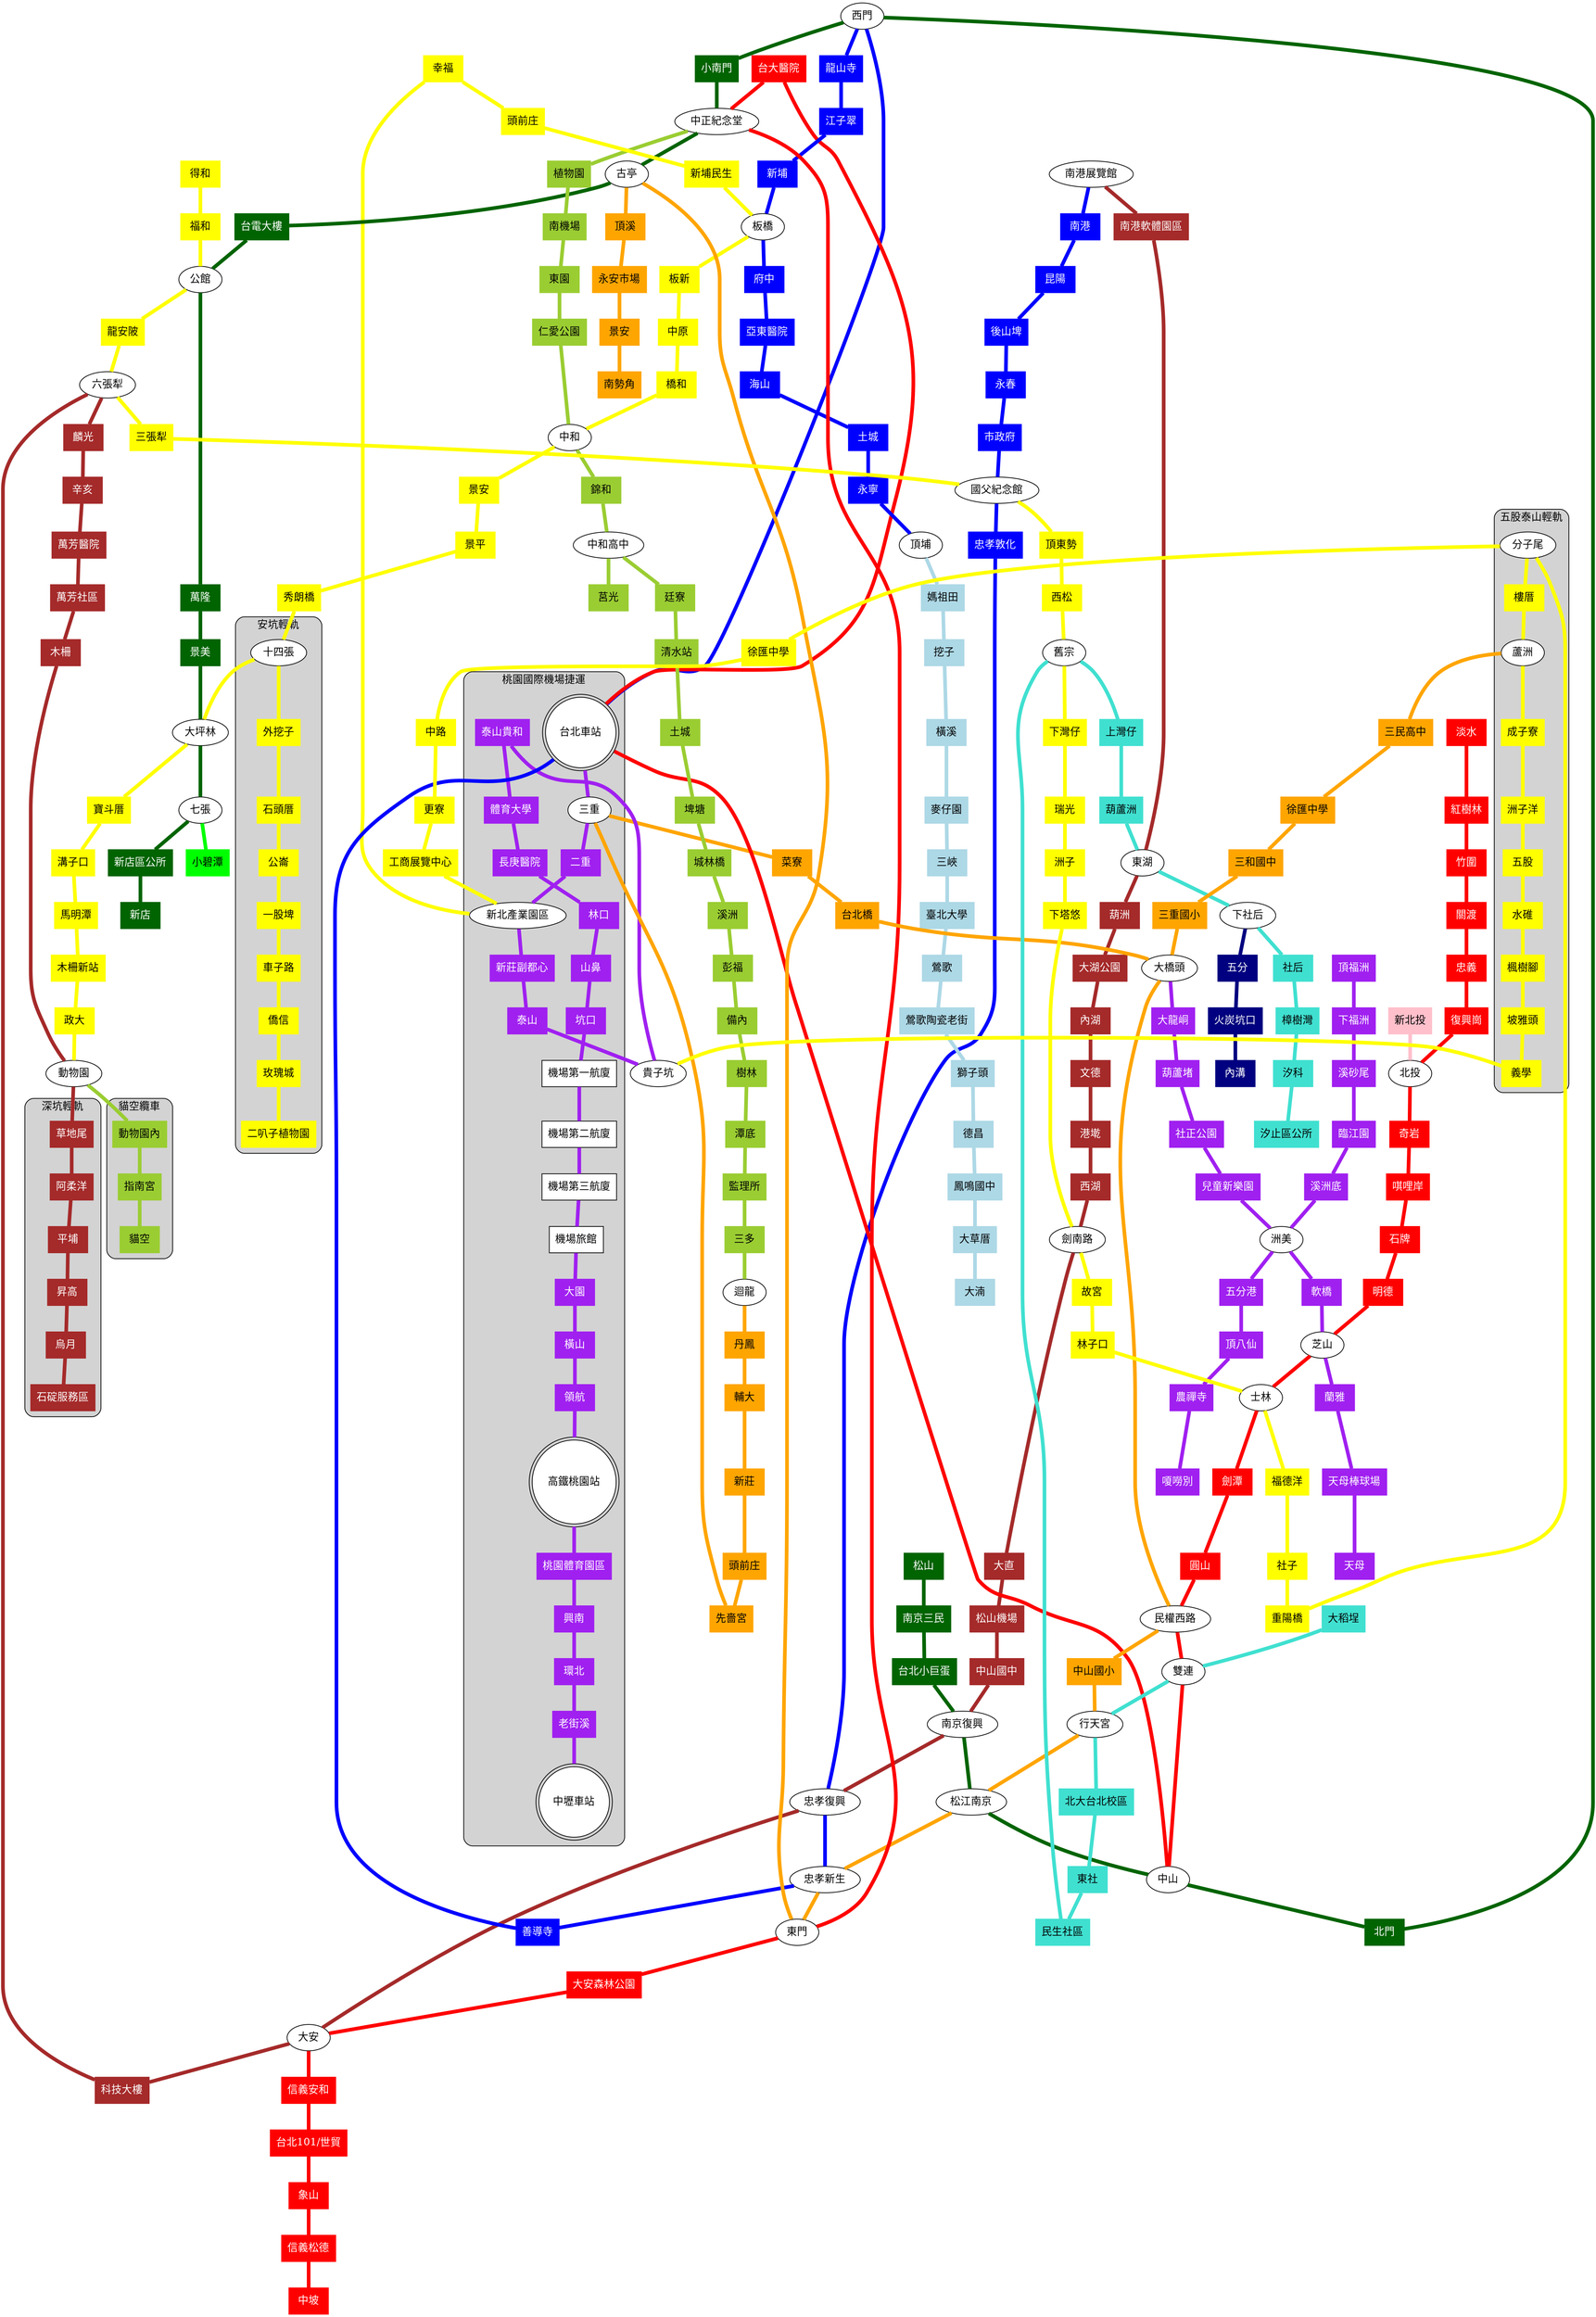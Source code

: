 graph taipei_mrt {
    node [shape=box, style=filled]
    edge [penwidth=5]

    node [color=purple, fontcolor=white]
    subgraph cluster_4 {
        label="桃園國際機場捷運"
        style="rounded,filled"
        node [color=purple, fontcolor=white]

        A1_BL7_R13 [label="台北車站", shape=doublecircle, color=black, fontcolor=black, fillcolor=white]
        A2_O5 [label="三重", shape=ellipse, color=black, fontcolor=black, fillcolor=white]
        A2a [label="二重"]
        A3_Y19 [label="新北產業園區", shape=ellipse, color=black, fontcolor=black, fillcolor=white]
        A4 [label="新莊副都心"]
        A5 [label="泰山"]
    }
    A5a_W8 [label="貴子坑", shape=ellipse, color=black, fontcolor=black, fillcolor=white]
    subgraph cluster_4 {
        label="桃園國際機場捷運"
        style="rounded,filled"
        node [color=purple, fontcolor=white]

        A6 [label="泰山貴和"]
        A7 [label="體育大學"]
        A8 [label="長庚醫院"]
        A9 [label="林口"]
        A10 [label="山鼻"]
        A11 [label="坑口"]
        A12 [label="機場第一航廈", color=black, fontcolor=black, fillcolor=white]
        A13 [label="機場第二航廈", color=black, fontcolor=black, fillcolor=white]
        A14 [label="機場第三航廈", color=black, fontcolor=black, fillcolor=white]
        A14a [label="機場旅館", color=black, fontcolor=black, fillcolor=white]
        A15 [label="大園"]
        A16 [label="橫山"]
        A17 [label="領航"]
        A18 [label="高鐵桃園站", shape=doublecircle, color=black, fontcolor=black, fillcolor=white]
        A19 [label="桃園體育園區"]
        A20 [label="興南"]
        A21 [label="環北"]
        A22 [label="老街溪"]
        A23 [label="中壢車站", shape=doublecircle, color=black, fontcolor=black, fillcolor=white]
    }

    edge [color=purple]
    A1_BL7_R13 -- A2_O5 -- A2a -- A3_Y19 -- A4 -- A5 -- A5a_W8 -- A6 -- A7 -- A8 -- A9 -- A10 -- A11 -- A12 -- A13 -- A14 -- A14a -- A15 -- A16 -- A17 -- A18 -- A19 -- A20 -- A21 -- A22 -- A23

    node [color=blue, fontcolor=white]
    BL18_B11 [label="南港展覽館", shape=ellipse, color=black, fontcolor=black, fillcolor=white]
    BL17 [label="南港"]
    BL16 [label="昆陽"]
    BL15 [label="後山埤"]
    BL14 [label="永春"]
    BL13 [label="市政府"]
    BL12_Y37 [label="國父紀念館", shape=ellipse, color=black, fontcolor=black, fillcolor=white]
    BL11 [label="忠孝敦化"]
    BL10_BR4 [label="忠孝復興", shape=ellipse, color=black, fontcolor=black, fillcolor=white]
    BL9_O13 [label="忠孝新生", shape=ellipse, color=black, fontcolor=black, fillcolor=white]
    BL8 [label="善導寺"]
    A1_BL7_R13 [label="台北車站", shape=doublecircle, color=black, fontcolor=black, fillcolor=white]
    BL6_G13 [label="西門", shape=ellipse, color=black, fontcolor=black, fillcolor=white]
    BL5 [label="龍山寺"]
    BL4 [label="江子翠"]
    BL3 [label="新埔"]
    B2_Y15 [label="板橋", shape=ellipse, color=black, fontcolor=black, fillcolor=white]
    BL1 [label="府中"]
    BL40 [label="亞東醫院"]
    BL39 [label="海山"]
    BL38 [label="土城"]
    BL37 [label="永寧"]
    BL36_LB01 [label="頂埔", shape=ellipse, color=black, fontcolor=black, fillcolor=white]

    edge [color=blue]
    BL18_B11 -- BL17 -- BL16 -- BL15 -- BL14-- BL13 -- BL12_Y37 -- BL11 -- BL10_BR4 -- BL9_O13 -- BL8 -- A1_BL7_R13 -- BL6_G13 -- BL5 -- BL4 -- BL3 -- B2_Y15 -- BL1 -- BL40 -- BL39 -- BL38 -- BL37 -- BL36_LB01

    node [color=brown, fontcolor=white]
    BL18_B11 [label="南港展覽館", shape=ellipse, color=black, fontcolor=black, fillcolor=white]
    B10 [label="南港軟體園區"]
    B9_SB10 [label="東湖", shape=ellipse, color=black, fontcolor=black, fillcolor=white]
    B8 [label="葫洲"]
    B7 [label="大湖公園"]
    B6 [label="內湖"]
    B5 [label="文德"]
    B4 [label="港墘"]
    B3 [label="西湖"]
    B2_Y29 [label="劍南路", shape=ellipse, color=black, fontcolor=black, fillcolor=white]
    B1 [label="大直"]
    BR1 [label="松山機場"]
    BR2 [label="中山國中"]
    BR3_G18 [label="南京復興", shape=ellipse, color=black, fontcolor=black, fillcolor=white]
    BL10_BR4 [label="忠孝復興", shape=ellipse, color=black, fontcolor=black, fillcolor=white]
    BR5_R8 [label="大安", shape=ellipse, color=black, fontcolor=black, fillcolor=white]
    BR6 [label="科技大樓"]
    BR7_Y39 [label="六張犁", shape=ellipse, color=black, fontcolor=black, fillcolor=white]
    BR8 [label="麟光"]
    BR9 [label="辛亥"]
    BR10 [label="萬芳醫院"]
    BR11 [label="萬芳社區"]
    BR12 [label="木柵"]
    BR13_GLA0_S1_Y1 [label="動物園", shape=ellipse, color=black, fontcolor=black, fillcolor=white]

    edge [color=brown]
    BL18_B11 -- B10 -- B9_SB10 -- B8 -- B7 -- B6 -- B5 -- B4 -- B3 -- B2_Y29 -- B1 -- BR1 -- BR2 -- BR3_G18 -- BL10_BR4 -- BR5_R8 -- BR6 -- BR7_Y39 -- BR8 -- BR9 -- BR10 -- BR11 -- BR12 -- BR13_GLA0_S1_Y1

    node [color=darkgreen, fontcolor=white]
    G22 [label="松山"]
    G21 [label="南京三民"]
    G19 [label="台北小巨蛋"]
    BR3_G18 [label="南京復興", shape=ellipse, color=black, fontcolor=black, fillcolor=white]
    O12_G17 [label="松江南京", shape=ellipse, color=black, fontcolor=black, fillcolor=white]
    G16_R14 [label="中山", shape=ellipse, color=black, fontcolor=black, fillcolor=white]
    G14 [label="北門"]
    BL6_G13 [label="西門", shape=ellipse, color=black, fontcolor=black, fillcolor=white]
    G12 [label="小南門"]
    G11_LG01_R11 [label="中正紀念堂", shape=ellipse, color=black, fontcolor=black, fillcolor=white]
    G10_O15 [label="古亭", shape=ellipse, color=black, fontcolor=black, fillcolor=white]
    G9 [label="台電大樓"]
    G7_Y41 [label="公館", shape=ellipse, color=black, fontcolor=black, fillcolor=white]
    G6 [label="萬隆"]
    G5 [label="景美"]
    G4_Y6 [label="大坪林", shape=ellipse, color=black, fontcolor=black, fillcolor=white]
    G3 [label="七張", shape=ellipse, color=black, fontcolor=black, fillcolor=white]
    G2 [label="新店區公所"]
    G1 [label="新店"]
    node [color=green, fontcolor=black]
    G1A [label="小碧潭"]

    edge [color=darkgreen]
    G22 -- G21 -- G19 -- BR3_G18 -- O12_G17 -- G16_R14 -- G14 -- BL6_G13 -- G12 -- G11_LG01_R11 -- G10_O15 -- G9 -- G7_Y41 -- G6 -- G5 -- G4_Y6 -- G3 -- G2 -- G1
    edge [color=green]
    G3 -- G1A

    node [color=yellow, fontcolor=black]
    subgraph cluster_2 {
        label="安坑輕軌"
        style="rounded,filled"
        node [color=yellow, fontcolor=black]

        K9_Y7 [label="十四張", shape=ellipse, color=black, fontcolor=black, fillcolor=white]
        K8 [label="外挖子"]
        K7 [label="石頭厝"]
        K6 [label="公崙"]
        K5 [label="一股埤"]
        K4 [label="車子路"]
        K3 [label="僑信"]
        K2 [label="玫瑰城"]
        K1 [label="二叭子植物園"]
    }

    edge [color=yellow]
    K9_Y7 -- K8 -- K7 -- K6 -- K5 -- K4 -- K3 -- K2 -- K1

    node [color=lightblue, fontcolor=black]
    BL36_LB01 [label="頂埔", shape=ellipse, color=black, fontcolor=black, fillcolor=white]
    LB02 [label="媽祖田"]
    LB03 [label="挖子"]
    LB04 [label="橫溪"]
    LB05 [label="麥仔園"]
    LB06 [label="三峽"]
    LB07 [label="臺北大學"]
    LB08 [label="鶯歌"]
    LB09 [label="鶯歌陶瓷老街"]
    LB10 [label="獅子頭"]
    LB11 [label="德昌"]
    LB12 [label="鳳鳴國中"]
    LB13 [label="大草厝"]
    LB14 [label="大湳"]

    edge [color=lightblue]
    BL36_LB01 -- LB02 -- LB03 -- LB04 -- LB05 -- LB06 -- LB07 -- LB08 -- LB09 -- LB10 -- LB11 -- LB12 -- LB13 -- LB14

    node [color=yellowgreen, fontcolor=black]
    G11_LG01_R11 [label="中正紀念堂", shape=ellipse, color=black, fontcolor=black, fillcolor=white]
    LG02 [label="植物園"]
    LG03 [label="南機場"]
    LG04 [label="東園"]
    LG05 [label="仁愛公園"]
    LG06_Y11 [label="中和", shape=ellipse, color=black, fontcolor=black, fillcolor=white]
    LG07 [label="錦和"]
    LG08 [label="中和高中", shape=ellipse, color=black, fontcolor=black, fillcolor=white]
    LG09 [label="廷寮"]
    LG10 [label="清水站"]
    LG11 [label="土城"]
    LG12 [label="埤塘"]
    LG13 [label="城林橋"]
    LG14 [label="溪洲"]
    LG15 [label="彭福"]
    LG16 [label="備內"]
    LG17 [label="樹林"]
    LG18 [label="潭底"]
    LG19 [label="監理所"]
    LG20 [label="三多"]
    LG21_O59 [label="迴龍", shape=ellipse, color=black, fontcolor=black, fillcolor=white]
    LG08A [label="莒光"]

    edge [color=yellowgreen]
    G11_LG01_R11 -- LG02 -- LG03 -- LG04 -- LG05 -- LG06_Y11 -- LG07 -- LG08 -- LG09 -- LG10 -- LG11 -- LG12 -- LG13 -- LG14 -- LG15 -- LG16 -- LG17 -- LG18 -- LG19 -- LG20 -- LG21_O59
    LG08 -- LG08A

    node [color=purple, fontcolor=white]
    LR01 [label="頂福洲"]
    LR02 [label="下福洲"]
    LR03 [label="溪砂尾"]
    LR04 [label="臨江園"]
    LR05 [label="溪洲底"]
    L005_LR06 [label="洲美", shape=ellipse, color=black, fontcolor=black, fillcolor=white]
    LR07 [label="軟橋"]
    LR08_R21 [label="芝山", shape=ellipse, color=black, fontcolor=black, fillcolor=white]
    LR09 [label="蘭雅"]
    LR10 [label="天母棒球場"]
    LR11 [label="天母"]
    L001_O8 [label="大橋頭", shape=ellipse, color=black, fontcolor=black, fillcolor=white]
    L002 [label="大龍峒"]
    L003 [label="葫蘆堵"]
    L004 [label="社正公園"]
    L004_P [label="兒童新樂園"]
    L005_LR06 [label="洲美", shape=ellipse, color=black, fontcolor=black, fillcolor=white]
    L006 [label="五分港"]
    L007 [label="頂八仙"]
    L008 [label="農禪寺"]
    L009 [label="嗄嘮別"]

    edge [color=purple]
    LR01 -- LR02 -- LR03 -- LR04 -- LR05 -- L005_LR06 -- LR07 -- LR08_R21 -- LR09 -- LR10 -- LR11
    L001_O8 -- L002 -- L003 -- L004 -- L004_P -- L005_LR06 -- L006 -- L007 -- L008 -- L009

    node [color=orange, fontcolor=black]
    O43_W1 [label="蘆洲", shape=ellipse, color=black, fontcolor=black, fillcolor=white]
    O44 [label="三民高中"]
    O45 [label="徐匯中學"]
    O46 [label="三和國中"]
    O47 [label="三重國小"]
    LG21_O59 [label="迴龍", shape=ellipse, color=black, fontcolor=black, fillcolor=white]
    O60 [label="丹鳳"]
    O1 [label="輔大"]
    O2 [label="新莊"]
    O3 [label="頭前庄"]
    O4 [label="先嗇宮"]
    A2_O5 [label="三重"]
    O6 [label="菜寮"]
    O7 [label="台北橋"]
    L001_O8 [label="大橋頭", shape=ellipse, color=black, fontcolor=black, fillcolor=white]
    O9_R16 [label="民權西路", shape=ellipse, color=black, fontcolor=black, fillcolor=white]
    O10 [label="中山國小"]
    O11_SB03 [label="行天宮", shape=ellipse, color=black, fontcolor=black, fillcolor=white]
    O12_G17 [label="松江南京", shape=ellipse, color=black, fontcolor=black, fillcolor=white]
    BL9_O13 [label="忠孝新生", shape=ellipse, color=black, fontcolor=black, fillcolor=white]
    O14_R10 [label="東門", shape=ellipse, color=black, fontcolor=black, fillcolor=white]
    G10_O15 [label="古亭", shape=ellipse, color=black, fontcolor=black, fillcolor=white]
    O16 [label="頂溪"]
    O17 [label="永安市場"]
    O18 [label="景安"]
    O19 [label="南勢角"]

    edge [color=orange]
    O43_W1 -- O44 -- O45 -- O46 -- O47 -- L001_O8
    LG21_O59 -- O60 -- O1 -- O2 -- O3 -- O4 -- A2_O5 -- O6 -- O7 -- L001_O8 -- O9_R16 -- O10 -- O11_SB03 -- O12_G17 -- BL9_O13 -- O14_R10 -- G10_O15 -- O16 -- O17 -- O18 -- O19

    node [color=pink, fontcolor=black]
    R27 [label="新北投"]
    node [color=red, fontcolor=white]
    R33 [label="淡水"]
    R32 [label="紅樹林"]
    R31 [label="竹圍"]
    R30 [label="關渡"]
    R29 [label="忠義"]
    R28 [label="復興崗"]
    R26 [label="北投", shape=ellipse, color=black, fontcolor=black, fillcolor=white]
    R25 [label="奇岩"]
    R24 [label="唭哩岸"]
    R23 [label="石牌"]
    R22 [label="明德"]
    LR08_R21 [label="芝山", shape=ellipse, color=black, fontcolor=black, fillcolor=white]
    R20_Y26 [label="士林", shape=ellipse, color=black, fontcolor=black, fillcolor=white]
    R18A [label="劍潭"]
    R17 [label="圓山"]
    O9_R16 [label="民權西路", shape=ellipse, color=black, fontcolor=black, fillcolor=white]
    R15_SB02 [label="雙連", shape=ellipse, color=black, fontcolor=black, fillcolor=white]
    G16_R14 [label="中山", shape=ellipse, color=black, fontcolor=black, fillcolor=white]
    A1_BL7_R13 [label="台北車站", shape=doublecircle, color=black, fontcolor=black, fillcolor=white]
    R12 [label="台大醫院"]
    G11_LG01_R11 [label="中正紀念堂", shape=ellipse, color=black, fontcolor=black, fillcolor=white]
    O14_R10 [label="東門", shape=ellipse, color=black, fontcolor=black, fillcolor=white]
    R9 [label="大安森林公園"]
    BR5_R8 [label="大安", shape=ellipse, color=black, fontcolor=black, fillcolor=white]
    R7 [label="信義安和"]
    R6 [label="台北101/世貿"]
    R5 [label="象山"]
    R4 [label="信義松德"]
    R3 [label="中坡"]

    edge [color=red]
    R33 -- R32 -- R31 -- R30 -- R29 -- R28 -- R26 -- R25 -- R24 -- R23 -- R22 -- LR08_R21 -- R20_Y26 -- R18A -- R17 -- O9_R16 -- R15_SB02 -- G16_R14 -- A1_BL7_R13 -- R12 -- G11_LG01_R11 -- O14_R10 -- R9 -- BR5_R8 -- R7 -- R6 -- R5 -- R4 -- R3
    edge [color=pink]
    R27 -- R26

    node [color=brown, fontcolor=white]
    BR13_GLA0_S1_Y1 [label="動物園"]
    subgraph cluster_0 {
        label="深坑輕軌"
        style="rounded,filled"
        node [color=brown, fontcolor=white]

        S2 [label="草地尾"]
        S3 [label="阿柔洋"]
        S4 [label="平埔"]
        S5 [label="昇高"]
        S6 [label="烏月"]
        S7 [label="石碇服務區"]
    }

    edge [color=brown]
    BR13_GLA0_S1_Y1 -- S2 -- S3 -- S4 -- S5 -- S6 -- S7

    node [color=yellowgreen, fontcolor=black]
    BR13_GLA0_S1_Y1 [label="動物園"]
    subgraph cluster_1 {
        label="貓空纜車"
        style="rounded,filled"
        node [color=yellowgreen, fontcolor=black]

        GLA1 [label="動物園內"]
        GLA2 [label="指南宮"]
        GLA3 [label="貓空"]
    }

    edge [color=yellowgreen]
    BR13_GLA0_S1_Y1 -- GLA1 -- GLA2 -- GLA3

    node [color=turquoise, fontcolor=black]
    SB01 [label="大稻埕"]
    R15_SB02 [label="雙連", shape=ellipse, color=black, fontcolor=black, fillcolor=white]
    O11_SB03 [label="行天宮", shape=ellipse, color=black, fontcolor=black, fillcolor=white]
    SB04 [label="北大台北校區"]
    SB05 [label="東社"]
    SB06 [label="民生社區"]
    SB07_Y34 [label="舊宗", shape=ellipse, color=black, fontcolor=black, fillcolor=white]
    SB08 [label="上灣仔"]
    SB09 [label="葫蘆洲"]
    B9_SB10 [label="東湖", shape=ellipse, color=black, fontcolor=black, fillcolor=white]
    SB11 [label="下社后", shape=ellipse, color=black, fontcolor=black, fillcolor=white]
    SB12 [label="社后"]
    SB13 [label="樟樹灣"]
    SB14 [label="汐科"]
    SB15 [label="汐止區公所"]
    node [color=navy, fontcolor=white]
    SB11A [label="五分"]
    SB11B [label="火炭坑口"]
    SB11C [label="內溝"]

    edge [color=turquoise]
    SB01 -- R15_SB02 -- O11_SB03 -- SB04 -- SB05 -- SB06 -- SB07_Y34 -- SB08 -- SB09 -- B9_SB10 -- SB11 -- SB12 -- SB13 -- SB14 -- SB15
    edge [color=navy]
    SB11 -- SB11A -- SB11B -- SB11C

    node [color=yellow, fontcolor=black]
    Y43 [label="得和"]
    Y42 [label="福和"]
    G7_Y41 [label="公館", shape=ellipse, color=black, fontcolor=black, fillcolor=white]
    Y40 [label="龍安陂"]
    BR7_Y39 [label="六張犁", shape=ellipse, color=black, fontcolor=black, fillcolor=white]
    Y38 [label="三張犁"]
    BL12_Y37 [label="國父紀念館", shape=ellipse, color=black, fontcolor=black, fillcolor=white]
    Y36 [label="頂東勢"]
    Y35 [label="西松"]
    SB07_Y34 [label="舊宗", shape=ellipse, color=black, fontcolor=black, fillcolor=white]
    Y33 [label="下灣仔"]
    Y32 [label="瑞光"]
    Y31 [label="洲子"]
    Y30 [label="下塔悠"]
    B2_Y29 [label="劍南路", shape=ellipse, color=black, fontcolor=black, fillcolor=white]
    Y28 [label="故宮"]
    Y27 [label="林子口"]
    R20_Y26 [label="士林", shape=ellipse, color=black, fontcolor=black, fillcolor=white]
    Y25 [label="福德洋"]
    Y24 [label="社子"]
    Y23 [label="重陽橋"]
    Y22_W1A [label="分子尾", shape=ellipse, color=black, fontcolor=black, fillcolor=white]
    Y21 [label="徐匯中學"]
    Y20 [label="中路"]
    Y19B [label="更寮"]
    Y19A [label="工商展覽中心"]
    A3_Y19 [label="新北產業園區"]
    Y18 [label="幸福"]
    Y17 [label="頭前庄"]
    Y16 [label="新埔民生"]
    B2_Y15 [label="板橋", shape=ellipse, color=black, fontcolor=black, fillcolor=white]
    Y14 [label="板新"]
    Y13 [label="中原"]
    Y12 [label="橋和"]
    LG06_Y11 [label="中和", shape=ellipse, color=black, fontcolor=black, fillcolor=white]
    Y10 [label="景安"]
    Y9 [label="景平"]
    Y8_Y44 [label="秀朗橋"]
    K9_Y7 [label="十四張"]
    G4_Y6 [label="大坪林", shape=ellipse, color=black, fontcolor=black, fillcolor=white]
    Y5 [label="寶斗厝"]
    Y4 [label="溝子口"]
    Y3 [label="馬明潭"]
    Y2 [label="木柵新站"]
    Y1A [label="政大"]
    BR13_GLA0_S1_Y1 [label="動物園", shape=ellipse, color=black, fontcolor=black, fillcolor=white]

    edge [color=yellow]
    Y43 -- Y42 -- G7_Y41 -- Y40 -- BR7_Y39 -- Y38 -- BL12_Y37 -- Y36 -- Y35 -- SB07_Y34 -- Y33 -- Y32 -- Y31 -- Y30 -- B2_Y29 -- Y28 -- Y27 -- R20_Y26 -- Y25 -- Y24 -- Y23 -- Y22_W1A -- Y21 -- Y20 -- Y19B -- Y19A -- A3_Y19 -- Y18 -- Y17 -- Y16 -- B2_Y15 -- Y14 -- Y13 -- Y12 -- LG06_Y11 -- Y10 -- Y9 -- Y8_Y44 -- K9_Y7 -- G4_Y6 -- Y5 -- Y4 -- Y3 -- Y2 -- Y1A -- BR13_GLA0_S1_Y1

    node [color=yellow, fontcolor=black]
    subgraph cluster_3 {
        label="五股泰山輕軌"
        style="rounded,filled"
        node [color=yellow, fontcolor=black]

        Y22_W1A [label="分子尾", shape=ellipse, color=black, fontcolor=black, fillcolor=white]
        W1B [label="樓厝"]
        O43_W1 [label="蘆洲"]
        W2A [label="成子寮"]
        W2 [label="洲子洋"]
        W3 [label="五股"]
        W4 [label="水碓"]
        W5 [label="楓樹腳"]
        W6 [label="坡雅頭"]
        W7 [label="義學"]
    }
    A5a_W8 [label="貴子坑"]

    edge [color=yellow]
    Y22_W1A -- W1B -- O43_W1 -- W2A -- W2 -- W3 -- W4 -- W5 -- W6 -- W7 -- A5a_W8
}
